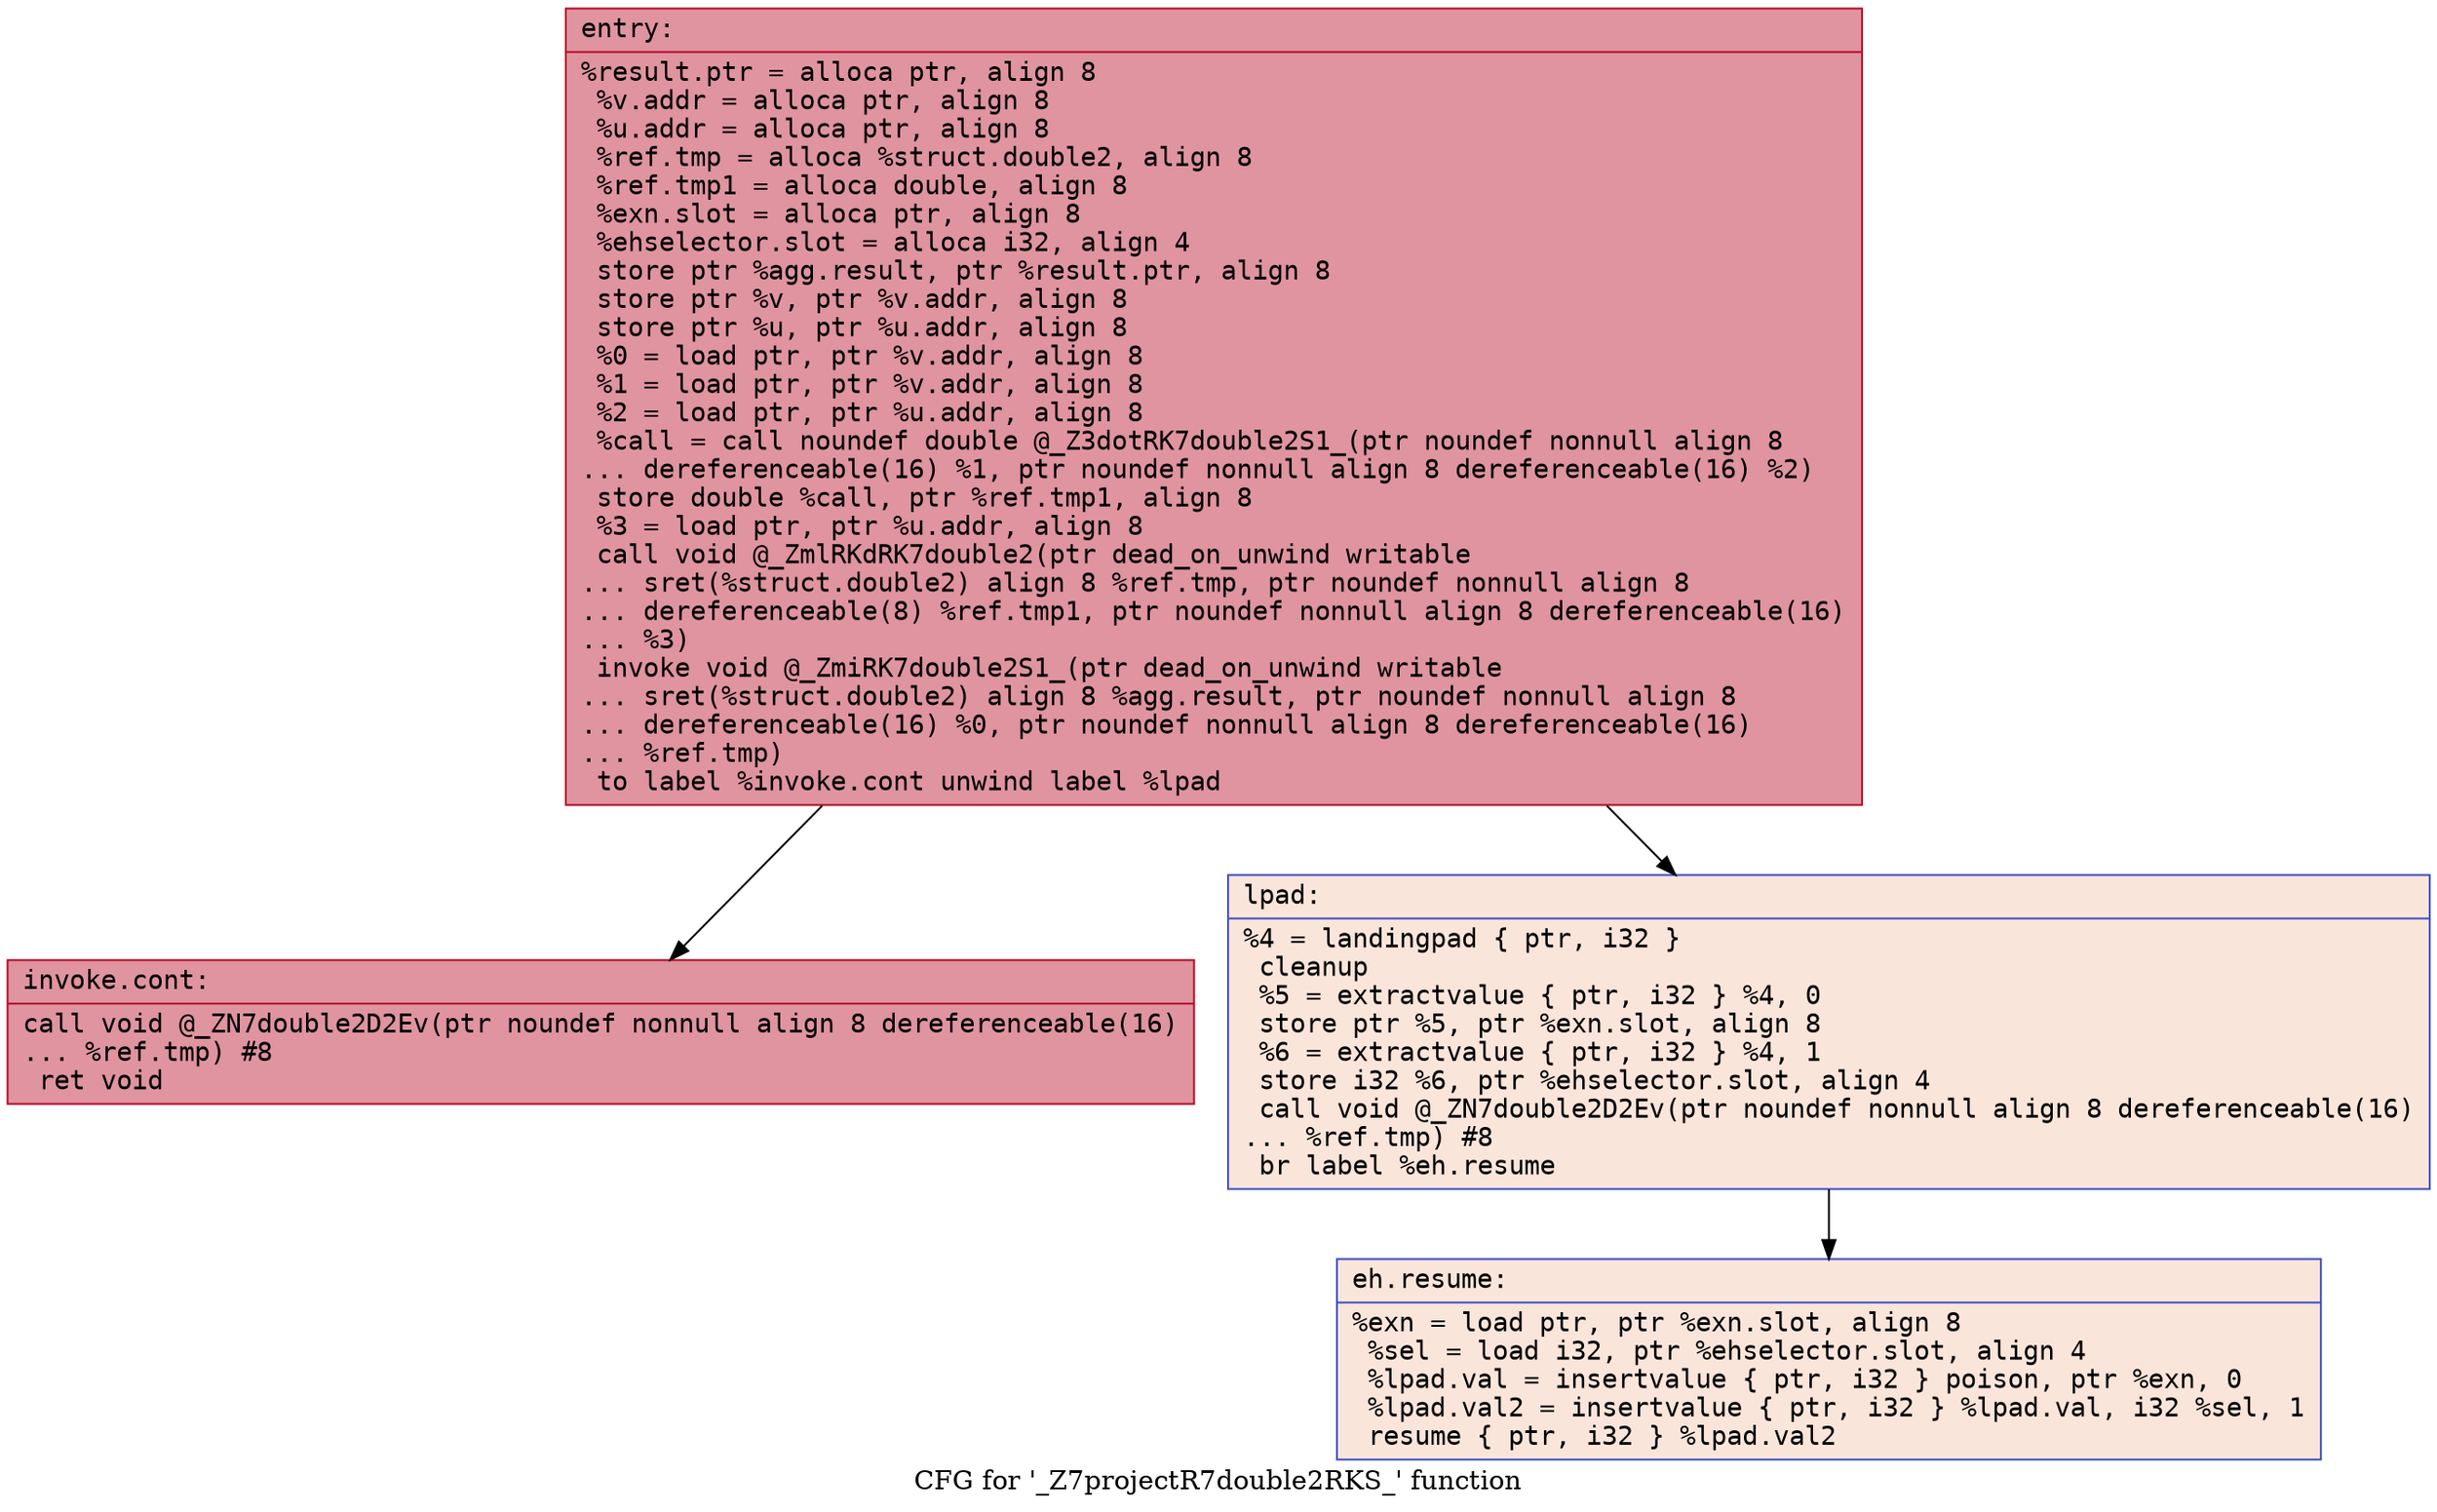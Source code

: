 digraph "CFG for '_Z7projectR7double2RKS_' function" {
	label="CFG for '_Z7projectR7double2RKS_' function";

	Node0x562a099c0060 [shape=record,color="#b70d28ff", style=filled, fillcolor="#b70d2870" fontname="Courier",label="{entry:\l|  %result.ptr = alloca ptr, align 8\l  %v.addr = alloca ptr, align 8\l  %u.addr = alloca ptr, align 8\l  %ref.tmp = alloca %struct.double2, align 8\l  %ref.tmp1 = alloca double, align 8\l  %exn.slot = alloca ptr, align 8\l  %ehselector.slot = alloca i32, align 4\l  store ptr %agg.result, ptr %result.ptr, align 8\l  store ptr %v, ptr %v.addr, align 8\l  store ptr %u, ptr %u.addr, align 8\l  %0 = load ptr, ptr %v.addr, align 8\l  %1 = load ptr, ptr %v.addr, align 8\l  %2 = load ptr, ptr %u.addr, align 8\l  %call = call noundef double @_Z3dotRK7double2S1_(ptr noundef nonnull align 8\l... dereferenceable(16) %1, ptr noundef nonnull align 8 dereferenceable(16) %2)\l  store double %call, ptr %ref.tmp1, align 8\l  %3 = load ptr, ptr %u.addr, align 8\l  call void @_ZmlRKdRK7double2(ptr dead_on_unwind writable\l... sret(%struct.double2) align 8 %ref.tmp, ptr noundef nonnull align 8\l... dereferenceable(8) %ref.tmp1, ptr noundef nonnull align 8 dereferenceable(16)\l... %3)\l  invoke void @_ZmiRK7double2S1_(ptr dead_on_unwind writable\l... sret(%struct.double2) align 8 %agg.result, ptr noundef nonnull align 8\l... dereferenceable(16) %0, ptr noundef nonnull align 8 dereferenceable(16)\l... %ref.tmp)\l          to label %invoke.cont unwind label %lpad\l}"];
	Node0x562a099c0060 -> Node0x562a099c0c30[tooltip="entry -> invoke.cont\nProbability 100.00%" ];
	Node0x562a099c0060 -> Node0x562a099c0e20[tooltip="entry -> lpad\nProbability 0.00%" ];
	Node0x562a099c0c30 [shape=record,color="#b70d28ff", style=filled, fillcolor="#b70d2870" fontname="Courier",label="{invoke.cont:\l|  call void @_ZN7double2D2Ev(ptr noundef nonnull align 8 dereferenceable(16)\l... %ref.tmp) #8\l  ret void\l}"];
	Node0x562a099c0e20 [shape=record,color="#3d50c3ff", style=filled, fillcolor="#f4c5ad70" fontname="Courier",label="{lpad:\l|  %4 = landingpad \{ ptr, i32 \}\l          cleanup\l  %5 = extractvalue \{ ptr, i32 \} %4, 0\l  store ptr %5, ptr %exn.slot, align 8\l  %6 = extractvalue \{ ptr, i32 \} %4, 1\l  store i32 %6, ptr %ehselector.slot, align 4\l  call void @_ZN7double2D2Ev(ptr noundef nonnull align 8 dereferenceable(16)\l... %ref.tmp) #8\l  br label %eh.resume\l}"];
	Node0x562a099c0e20 -> Node0x562a099c1680[tooltip="lpad -> eh.resume\nProbability 100.00%" ];
	Node0x562a099c1680 [shape=record,color="#3d50c3ff", style=filled, fillcolor="#f4c5ad70" fontname="Courier",label="{eh.resume:\l|  %exn = load ptr, ptr %exn.slot, align 8\l  %sel = load i32, ptr %ehselector.slot, align 4\l  %lpad.val = insertvalue \{ ptr, i32 \} poison, ptr %exn, 0\l  %lpad.val2 = insertvalue \{ ptr, i32 \} %lpad.val, i32 %sel, 1\l  resume \{ ptr, i32 \} %lpad.val2\l}"];
}

